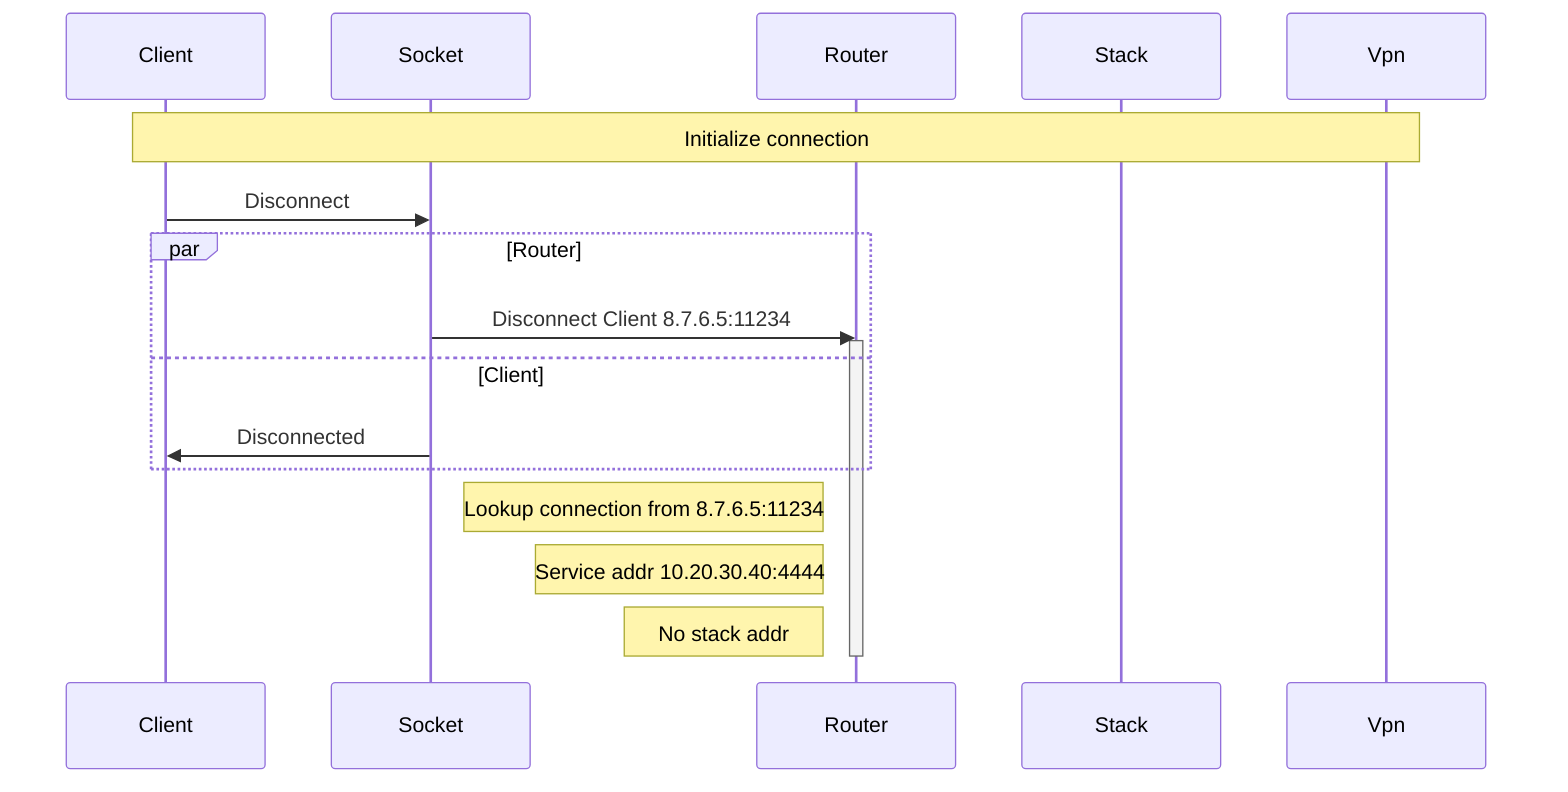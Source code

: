 sequenceDiagram
%% @config(./mermaid.json);

    participant Client;
    participant Socket;
    participant Router;
    participant Stack;
    participant Vpn;

    note over Client,Vpn: Initialize connection

    Client->>Socket: Disconnect

    par Router
        Socket->>Router: Disconnect Client 8.7.6.5:11234
        activate Router

    and Client
        Socket->>Client: Disconnected
    end

    note left of Router: Lookup connection from 8.7.6.5:11234
    note left of Router: Service addr 10.20.30.40:4444
    note left of Router: No stack addr

    deactivate Router
